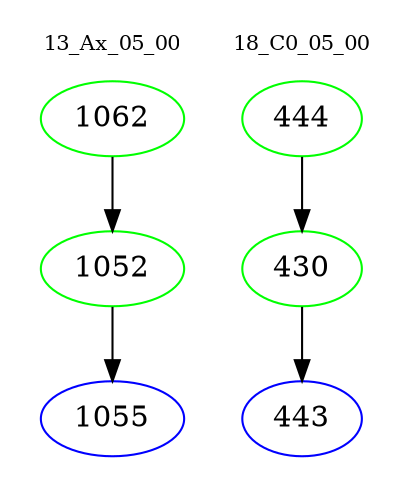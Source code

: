digraph{
subgraph cluster_0 {
color = white
label = "13_Ax_05_00";
fontsize=10;
T0_1062 [label="1062", color="green"]
T0_1062 -> T0_1052 [color="black"]
T0_1052 [label="1052", color="green"]
T0_1052 -> T0_1055 [color="black"]
T0_1055 [label="1055", color="blue"]
}
subgraph cluster_1 {
color = white
label = "18_C0_05_00";
fontsize=10;
T1_444 [label="444", color="green"]
T1_444 -> T1_430 [color="black"]
T1_430 [label="430", color="green"]
T1_430 -> T1_443 [color="black"]
T1_443 [label="443", color="blue"]
}
}
